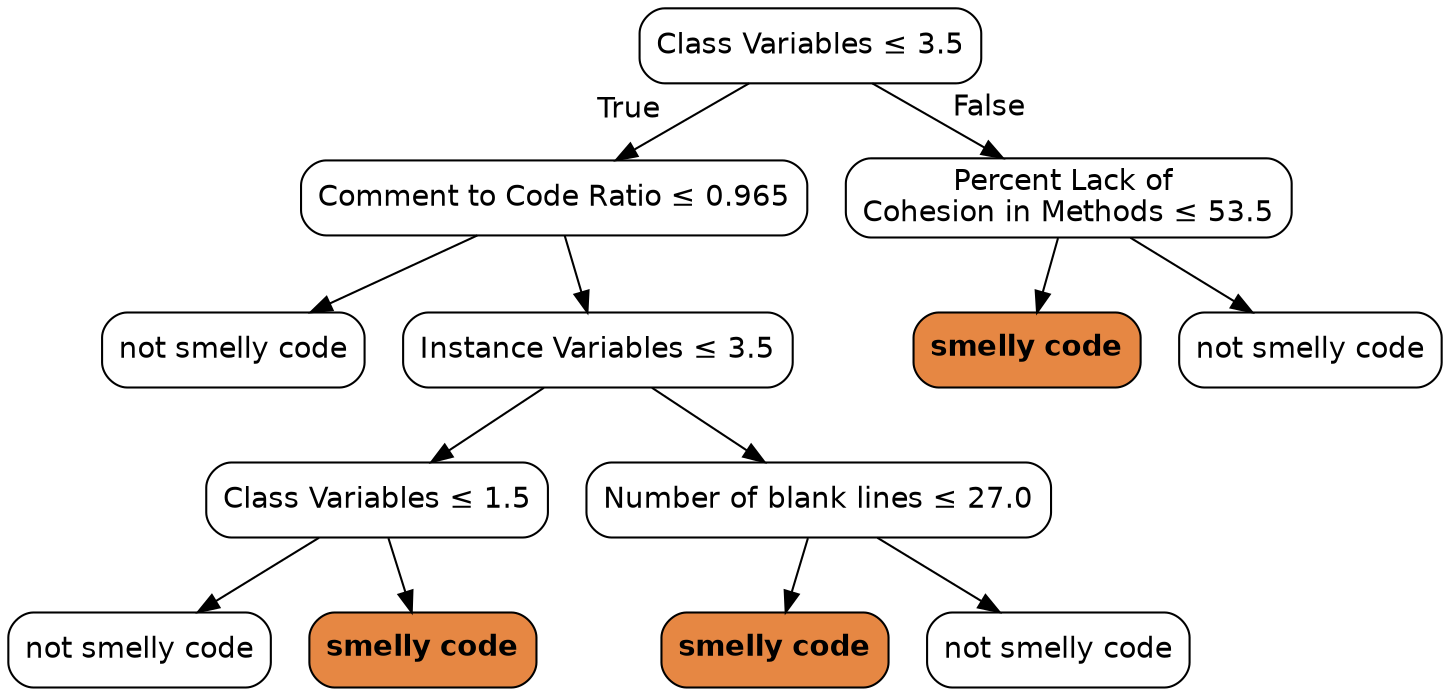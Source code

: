 digraph Tree {
node [color="black", fontname=helvetica, shape=box,  style="filled, rounded", fillcolor="#FFFFFF"];
edge [fontname=helvetica];
0 [label=<Class Variables &le; 3.5>];
1 [label=<Comment to Code Ratio &le; 0.965>];
0 -> 1  [headlabel="True", labelangle=45, labeldistance="2.5"];
5 [label=<not smelly code>];
1 -> 5;
6 [label=<Instance Variables &le; 3.5>];
1 -> 6;
7 [label=<Class Variables &le; 1.5>];
6 -> 7;
11 [label=<not smelly code>];
7 -> 11;
12 [label=<<b>smelly code</b>>, fillcolor="#e68743"];
7 -> 12;
8 [label=<Number of blank lines &le; 27.0>];
6 -> 8;
9 [label=<<b>smelly code</b>>, fillcolor="#e68743"];
8 -> 9;
10 [label=<not smelly code>];
8 -> 10;
2 [label=<Percent Lack of <br/>Cohesion in Methods &le; 53.5>];
0 -> 2  [headlabel="False", labelangle="-45", labeldistance="2.5"];
3 [label=<<b>smelly code</b>>, fillcolor="#e68743"];
2 -> 3;
4 [label=<not smelly code>];
2 -> 4;
}
